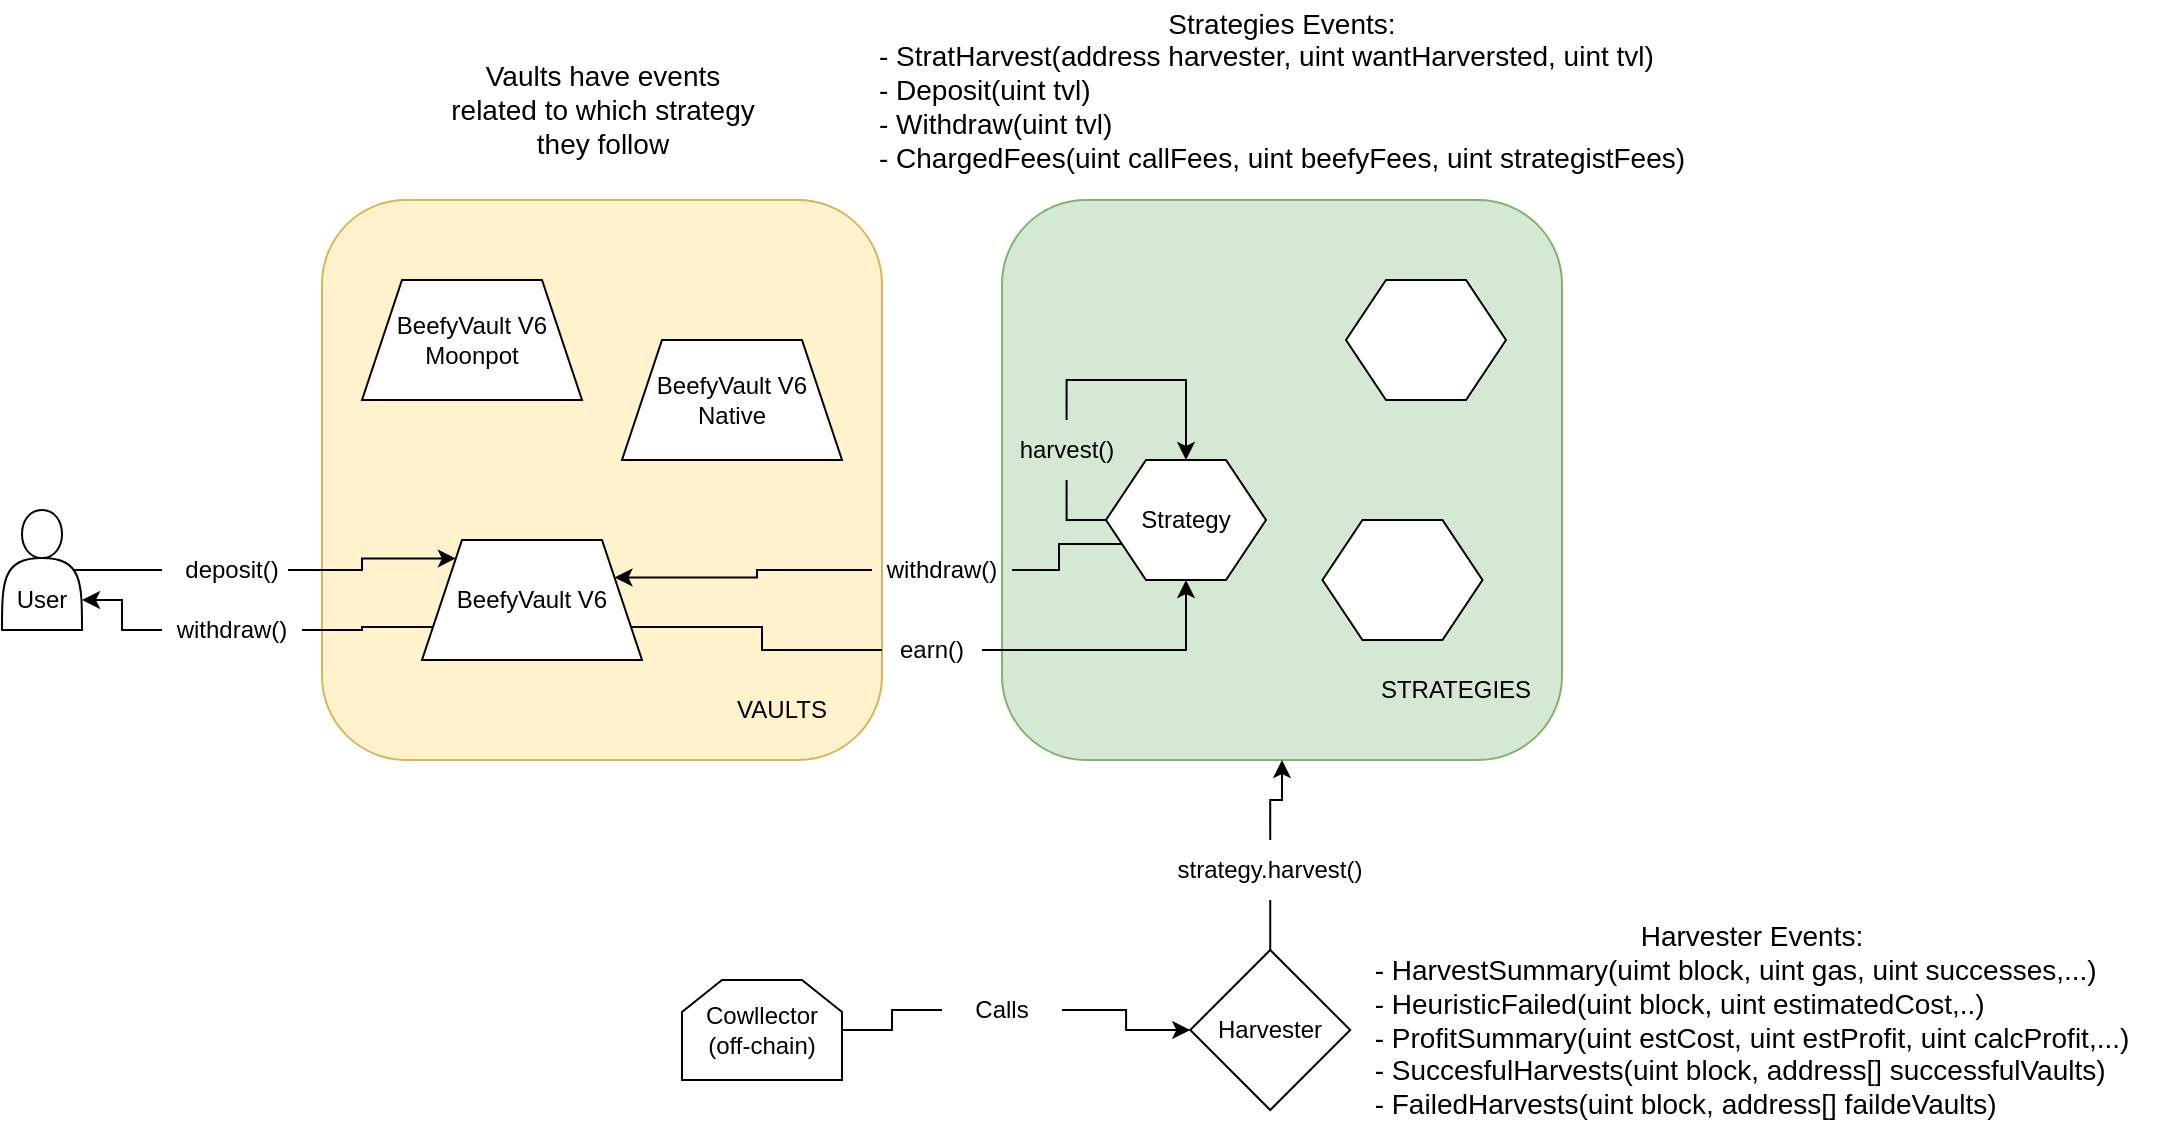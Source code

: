 <mxfile version="18.0.3" type="google"><diagram id="mSsL0gAUJLMZoxNlyO54" name="Page-1"><mxGraphModel grid="1" page="0" gridSize="10" guides="1" tooltips="1" connect="1" arrows="1" fold="1" pageScale="1" pageWidth="827" pageHeight="1169" math="0" shadow="0"><root><mxCell id="0"/><mxCell id="1" parent="0"/><mxCell id="cn4pLarFp_6xLdWM9NoJ-7" value="" style="rounded=1;whiteSpace=wrap;html=1;fillColor=#d5e8d4;strokeColor=#82b366;" vertex="1" parent="1"><mxGeometry x="520" y="140" width="280" height="280" as="geometry"/></mxCell><mxCell id="cn4pLarFp_6xLdWM9NoJ-3" value="" style="rounded=1;whiteSpace=wrap;html=1;fillColor=#fff2cc;strokeColor=#d6b656;" vertex="1" parent="1"><mxGeometry x="180" y="140" width="280" height="280" as="geometry"/></mxCell><mxCell id="Q8hITRZ8dPCLnL4gm8g5-5" style="edgeStyle=orthogonalEdgeStyle;rounded=0;orthogonalLoop=1;jettySize=auto;html=1;exitX=0.5;exitY=1;exitDx=0;exitDy=0;exitPerimeter=0;entryX=0.5;entryY=1;entryDx=0;entryDy=0;entryPerimeter=0;startArrow=none;" edge="1" parent="1"><mxGeometry relative="1" as="geometry"><mxPoint x="271.508" y="486.449" as="sourcePoint"/><mxPoint x="271.508" y="486.449" as="targetPoint"/></mxGeometry></mxCell><mxCell id="Q8hITRZ8dPCLnL4gm8g5-9" value="" style="edgeStyle=orthogonalEdgeStyle;rounded=0;orthogonalLoop=1;jettySize=auto;html=1;exitX=0.5;exitY=1;exitDx=0;exitDy=0;exitPerimeter=0;endArrow=none;startArrow=none;entryX=0.5;entryY=1;entryDx=0;entryDy=0;entryPerimeter=0;" edge="1" parent="1"><mxGeometry relative="1" as="geometry"><mxPoint x="355" y="515" as="sourcePoint"/><mxPoint x="355" y="515" as="targetPoint"/></mxGeometry></mxCell><mxCell id="Q8hITRZ8dPCLnL4gm8g5-12" value="" style="edgeStyle=orthogonalEdgeStyle;rounded=0;orthogonalLoop=1;jettySize=auto;html=1;exitX=0.5;exitY=1;exitDx=0;exitDy=0;exitPerimeter=0;endArrow=none;startArrow=none;entryX=0.5;entryY=1;entryDx=0;entryDy=0;entryPerimeter=0;" edge="1" parent="1"><mxGeometry relative="1" as="geometry"><mxPoint x="601.172" y="565.565" as="sourcePoint"/><mxPoint x="601.172" y="565.565" as="targetPoint"/><Array as="points"/></mxGeometry></mxCell><mxCell id="Q8hITRZ8dPCLnL4gm8g5-13" value="" style="edgeStyle=orthogonalEdgeStyle;rounded=0;orthogonalLoop=1;jettySize=auto;html=1;exitX=0.1;exitY=0.5;exitDx=0;exitDy=0;exitPerimeter=0;endArrow=none;" edge="1" parent="1"><mxGeometry relative="1" as="geometry"><mxPoint x="536" y="410" as="sourcePoint"/><mxPoint x="536" y="410" as="targetPoint"/></mxGeometry></mxCell><mxCell id="QQIUlDWyKOwn7s1mqueu-6" style="edgeStyle=orthogonalEdgeStyle;rounded=0;orthogonalLoop=1;jettySize=auto;html=1;exitX=0.9;exitY=0.5;exitDx=0;exitDy=0;exitPerimeter=0;entryX=0;entryY=0;entryDx=0;entryDy=0;startArrow=none;" edge="1" parent="1" source="QQIUlDWyKOwn7s1mqueu-7" target="cn4pLarFp_6xLdWM9NoJ-2"><mxGeometry relative="1" as="geometry"/></mxCell><mxCell id="cn4pLarFp_6xLdWM9NoJ-1" value="&lt;br&gt;&lt;br&gt;User" style="shape=actor;whiteSpace=wrap;html=1;" vertex="1" parent="1"><mxGeometry x="20" y="295" width="40" height="60" as="geometry"/></mxCell><mxCell id="QQIUlDWyKOwn7s1mqueu-3" style="edgeStyle=orthogonalEdgeStyle;rounded=0;orthogonalLoop=1;jettySize=auto;html=1;entryX=0.5;entryY=1;entryDx=0;entryDy=0;startArrow=none;exitX=1;exitY=0.5;exitDx=0;exitDy=0;" edge="1" parent="1" source="QQIUlDWyKOwn7s1mqueu-4" target="cn4pLarFp_6xLdWM9NoJ-9"><mxGeometry relative="1" as="geometry"><mxPoint x="522" y="365" as="sourcePoint"/></mxGeometry></mxCell><mxCell id="QQIUlDWyKOwn7s1mqueu-10" style="edgeStyle=orthogonalEdgeStyle;rounded=0;orthogonalLoop=1;jettySize=auto;html=1;exitX=0;exitY=0.5;exitDx=0;exitDy=0;entryX=1;entryY=0.75;entryDx=0;entryDy=0;startArrow=none;" edge="1" parent="1" source="QQIUlDWyKOwn7s1mqueu-11" target="cn4pLarFp_6xLdWM9NoJ-1"><mxGeometry relative="1" as="geometry"/></mxCell><mxCell id="cn4pLarFp_6xLdWM9NoJ-2" value="BeefyVault V6" style="shape=trapezoid;perimeter=trapezoidPerimeter;whiteSpace=wrap;html=1;fixedSize=1;" vertex="1" parent="1"><mxGeometry x="230" y="310" width="110" height="60" as="geometry"/></mxCell><mxCell id="cn4pLarFp_6xLdWM9NoJ-4" value="VAULTS" style="text;html=1;strokeColor=none;fillColor=none;align=center;verticalAlign=middle;whiteSpace=wrap;rounded=0;" vertex="1" parent="1"><mxGeometry x="380" y="380" width="60" height="30" as="geometry"/></mxCell><mxCell id="cn4pLarFp_6xLdWM9NoJ-8" value="STRATEGIES" style="text;html=1;strokeColor=none;fillColor=none;align=center;verticalAlign=middle;whiteSpace=wrap;rounded=0;" vertex="1" parent="1"><mxGeometry x="702" y="370" width="90" height="30" as="geometry"/></mxCell><mxCell id="cn4pLarFp_6xLdWM9NoJ-30" style="edgeStyle=orthogonalEdgeStyle;rounded=0;orthogonalLoop=1;jettySize=auto;html=1;exitX=0.5;exitY=0;exitDx=0;exitDy=0;startArrow=none;entryX=0.5;entryY=0;entryDx=0;entryDy=0;" edge="1" parent="1" source="cn4pLarFp_6xLdWM9NoJ-31" target="cn4pLarFp_6xLdWM9NoJ-9"><mxGeometry relative="1" as="geometry"/></mxCell><mxCell id="QQIUlDWyKOwn7s1mqueu-14" style="edgeStyle=orthogonalEdgeStyle;rounded=0;orthogonalLoop=1;jettySize=auto;html=1;exitX=0;exitY=0.5;exitDx=0;exitDy=0;entryX=1;entryY=0.25;entryDx=0;entryDy=0;startArrow=none;" edge="1" parent="1" source="QQIUlDWyKOwn7s1mqueu-15" target="cn4pLarFp_6xLdWM9NoJ-2"><mxGeometry relative="1" as="geometry"/></mxCell><mxCell id="cn4pLarFp_6xLdWM9NoJ-9" value="Strategy" style="shape=hexagon;perimeter=hexagonPerimeter2;whiteSpace=wrap;html=1;fixedSize=1;size=20;" vertex="1" parent="1"><mxGeometry x="572" y="270" width="80" height="60" as="geometry"/></mxCell><mxCell id="cn4pLarFp_6xLdWM9NoJ-11" value="&lt;span style=&quot;font-size: 14px;&quot;&gt;Vaults have events related to which strategy they follow&lt;/span&gt;" style="text;html=1;strokeColor=none;fillColor=none;align=center;verticalAlign=middle;whiteSpace=wrap;rounded=0;" vertex="1" parent="1"><mxGeometry x="242.5" y="50" width="155" height="90" as="geometry"/></mxCell><mxCell id="cn4pLarFp_6xLdWM9NoJ-27" style="edgeStyle=orthogonalEdgeStyle;rounded=0;orthogonalLoop=1;jettySize=auto;html=1;exitX=0.5;exitY=0;exitDx=0;exitDy=0;startArrow=none;entryX=0.5;entryY=1;entryDx=0;entryDy=0;" edge="1" parent="1" source="cn4pLarFp_6xLdWM9NoJ-28" target="cn4pLarFp_6xLdWM9NoJ-7"><mxGeometry relative="1" as="geometry"><mxPoint x="710" y="440" as="targetPoint"/></mxGeometry></mxCell><mxCell id="cn4pLarFp_6xLdWM9NoJ-12" value="Harvester" style="rhombus;whiteSpace=wrap;html=1;" vertex="1" parent="1"><mxGeometry x="614.12" y="515" width="80" height="80" as="geometry"/></mxCell><mxCell id="cn4pLarFp_6xLdWM9NoJ-24" style="edgeStyle=orthogonalEdgeStyle;rounded=0;orthogonalLoop=1;jettySize=auto;html=1;exitX=1;exitY=0.5;exitDx=0;exitDy=0;entryX=0;entryY=0.5;entryDx=0;entryDy=0;startArrow=none;" edge="1" parent="1" source="cn4pLarFp_6xLdWM9NoJ-25" target="cn4pLarFp_6xLdWM9NoJ-12"><mxGeometry relative="1" as="geometry"/></mxCell><mxCell id="cn4pLarFp_6xLdWM9NoJ-23" value="Cowllector (off-chain)" style="shape=loopLimit;whiteSpace=wrap;html=1;" vertex="1" parent="1"><mxGeometry x="360" y="530" width="80" height="50" as="geometry"/></mxCell><mxCell id="cn4pLarFp_6xLdWM9NoJ-25" value="Calls" style="text;html=1;strokeColor=none;fillColor=none;align=center;verticalAlign=middle;whiteSpace=wrap;rounded=0;" vertex="1" parent="1"><mxGeometry x="490.0" y="530" width="60" height="30" as="geometry"/></mxCell><mxCell id="cn4pLarFp_6xLdWM9NoJ-26" value="" style="edgeStyle=orthogonalEdgeStyle;rounded=0;orthogonalLoop=1;jettySize=auto;html=1;exitX=1;exitY=0.5;exitDx=0;exitDy=0;entryX=0;entryY=0.5;entryDx=0;entryDy=0;endArrow=none;" edge="1" parent="1" source="cn4pLarFp_6xLdWM9NoJ-23" target="cn4pLarFp_6xLdWM9NoJ-25"><mxGeometry relative="1" as="geometry"><mxPoint x="648.83" y="650" as="sourcePoint"/><mxPoint x="648.83" y="590" as="targetPoint"/></mxGeometry></mxCell><mxCell id="cn4pLarFp_6xLdWM9NoJ-28" value="strategy.harvest()" style="text;html=1;strokeColor=none;fillColor=none;align=center;verticalAlign=middle;whiteSpace=wrap;rounded=0;" vertex="1" parent="1"><mxGeometry x="588.24" y="460" width="131.76" height="30" as="geometry"/></mxCell><mxCell id="cn4pLarFp_6xLdWM9NoJ-29" value="" style="edgeStyle=orthogonalEdgeStyle;rounded=0;orthogonalLoop=1;jettySize=auto;html=1;exitX=0.5;exitY=0;exitDx=0;exitDy=0;entryX=0.5;entryY=1;entryDx=0;entryDy=0;endArrow=none;" edge="1" parent="1" source="cn4pLarFp_6xLdWM9NoJ-12" target="cn4pLarFp_6xLdWM9NoJ-28"><mxGeometry relative="1" as="geometry"><mxPoint x="648.83" y="510" as="sourcePoint"/><mxPoint x="650" y="420" as="targetPoint"/></mxGeometry></mxCell><mxCell id="cn4pLarFp_6xLdWM9NoJ-31" value="harvest()" style="text;html=1;strokeColor=none;fillColor=none;align=center;verticalAlign=middle;whiteSpace=wrap;rounded=0;" vertex="1" parent="1"><mxGeometry x="522" y="250" width="60.58" height="30" as="geometry"/></mxCell><mxCell id="cn4pLarFp_6xLdWM9NoJ-32" value="" style="edgeStyle=orthogonalEdgeStyle;rounded=0;orthogonalLoop=1;jettySize=auto;html=1;exitX=0;exitY=0.5;exitDx=0;exitDy=0;endArrow=none;entryX=0.5;entryY=1;entryDx=0;entryDy=0;" edge="1" parent="1" source="cn4pLarFp_6xLdWM9NoJ-9" target="cn4pLarFp_6xLdWM9NoJ-31"><mxGeometry relative="1" as="geometry"><mxPoint x="562" y="300" as="sourcePoint"/><mxPoint x="352" y="300" as="targetPoint"/></mxGeometry></mxCell><mxCell id="cn4pLarFp_6xLdWM9NoJ-34" value="&lt;font style=&quot;font-size: 14px;&quot;&gt;Harvester Events:&lt;br&gt;&lt;/font&gt;&lt;div style=&quot;text-align: left; font-size: 14px;&quot;&gt;&lt;span style=&quot;background-color: initial;&quot;&gt;&lt;font style=&quot;font-size: 14px;&quot;&gt;- HarvestSummary(uimt block, uint gas, uint successes,...)&lt;/font&gt;&lt;/span&gt;&lt;/div&gt;&lt;div style=&quot;text-align: left; font-size: 14px;&quot;&gt;&lt;span style=&quot;background-color: initial;&quot;&gt;&lt;font style=&quot;font-size: 14px;&quot;&gt;- HeuristicFailed(uint block, uint estimatedCost,..)&lt;/font&gt;&lt;/span&gt;&lt;/div&gt;&lt;div style=&quot;text-align: left; font-size: 14px;&quot;&gt;&lt;font style=&quot;font-size: 14px;&quot;&gt;&lt;span style=&quot;background-color: initial;&quot;&gt;- ProfitSummary(uint estCost, uint estProfit, uint calcProfit,...)&lt;/span&gt;&lt;br&gt;&lt;/font&gt;&lt;/div&gt;&lt;div style=&quot;text-align: left; font-size: 14px;&quot;&gt;&lt;span style=&quot;background-color: initial;&quot;&gt;&lt;font style=&quot;font-size: 14px;&quot;&gt;- SuccesfulHarvests(uint block, address[] successfulVaults)&lt;/font&gt;&lt;/span&gt;&lt;/div&gt;&lt;div style=&quot;text-align: left; font-size: 14px;&quot;&gt;&lt;font style=&quot;font-size: 14px;&quot;&gt;- FailedHarvests(uint block, address[] faildeVaults)&lt;/font&gt;&lt;/div&gt;" style="text;html=1;strokeColor=none;fillColor=none;align=center;verticalAlign=middle;whiteSpace=wrap;rounded=0;" vertex="1" parent="1"><mxGeometry x="680" y="505" width="430" height="90" as="geometry"/></mxCell><mxCell id="cn4pLarFp_6xLdWM9NoJ-35" value="&lt;font style=&quot;font-size: 14px;&quot;&gt;Strategies Events:&lt;br&gt;&lt;/font&gt;&lt;div style=&quot;text-align: left; font-size: 14px;&quot;&gt;&lt;span style=&quot;background-color: initial;&quot;&gt;&lt;font style=&quot;font-size: 14px;&quot;&gt;- StratHarvest(address harvester, uint wantHarversted, uint tvl)&lt;/font&gt;&lt;/span&gt;&lt;/div&gt;&lt;div style=&quot;text-align: left; font-size: 14px;&quot;&gt;&lt;span style=&quot;background-color: initial;&quot;&gt;&lt;font style=&quot;font-size: 14px;&quot;&gt;- Deposit(uint tvl)&lt;/font&gt;&lt;/span&gt;&lt;/div&gt;&lt;div style=&quot;text-align: left; font-size: 14px;&quot;&gt;&lt;span style=&quot;background-color: initial;&quot;&gt;&lt;font style=&quot;font-size: 14px;&quot;&gt;- Withdraw(uint tvl)&lt;/font&gt;&lt;/span&gt;&lt;/div&gt;&lt;div style=&quot;text-align: left; font-size: 14px;&quot;&gt;&lt;span style=&quot;background-color: initial;&quot;&gt;&lt;font style=&quot;font-size: 14px;&quot;&gt;- ChargedFees(uint callFees, uint beefyFees, uint strategistFees)&lt;/font&gt;&lt;/span&gt;&lt;/div&gt;" style="text;html=1;strokeColor=none;fillColor=none;align=center;verticalAlign=middle;whiteSpace=wrap;rounded=0;" vertex="1" parent="1"><mxGeometry x="445" y="40" width="430" height="90" as="geometry"/></mxCell><mxCell id="cn4pLarFp_6xLdWM9NoJ-38" value="" style="shape=hexagon;perimeter=hexagonPerimeter2;whiteSpace=wrap;html=1;fixedSize=1;size=20;" vertex="1" parent="1"><mxGeometry x="680.24" y="300" width="80" height="60" as="geometry"/></mxCell><mxCell id="cn4pLarFp_6xLdWM9NoJ-39" value="" style="shape=hexagon;perimeter=hexagonPerimeter2;whiteSpace=wrap;html=1;fixedSize=1;size=20;" vertex="1" parent="1"><mxGeometry x="692" y="180" width="80" height="60" as="geometry"/></mxCell><mxCell id="QQIUlDWyKOwn7s1mqueu-1" value="BeefyVault V6 Native" style="shape=trapezoid;perimeter=trapezoidPerimeter;whiteSpace=wrap;html=1;fixedSize=1;" vertex="1" parent="1"><mxGeometry x="330" y="210" width="110" height="60" as="geometry"/></mxCell><mxCell id="QQIUlDWyKOwn7s1mqueu-2" value="BeefyVault V6 Moonpot" style="shape=trapezoid;perimeter=trapezoidPerimeter;whiteSpace=wrap;html=1;fixedSize=1;" vertex="1" parent="1"><mxGeometry x="200" y="180" width="110" height="60" as="geometry"/></mxCell><mxCell id="QQIUlDWyKOwn7s1mqueu-4" value="earn()" style="text;html=1;strokeColor=none;fillColor=none;align=center;verticalAlign=middle;whiteSpace=wrap;rounded=0;" vertex="1" parent="1"><mxGeometry x="460" y="350" width="50" height="30" as="geometry"/></mxCell><mxCell id="QQIUlDWyKOwn7s1mqueu-5" value="" style="edgeStyle=orthogonalEdgeStyle;rounded=0;orthogonalLoop=1;jettySize=auto;html=1;exitX=1;exitY=0.75;exitDx=0;exitDy=0;entryX=0;entryY=0.5;entryDx=0;entryDy=0;endArrow=none;" edge="1" parent="1" source="cn4pLarFp_6xLdWM9NoJ-2" target="QQIUlDWyKOwn7s1mqueu-4"><mxGeometry relative="1" as="geometry"><mxPoint x="334.5" y="353.5" as="sourcePoint"/><mxPoint x="600" y="330" as="targetPoint"/></mxGeometry></mxCell><mxCell id="QQIUlDWyKOwn7s1mqueu-7" value="deposit()" style="text;html=1;strokeColor=none;fillColor=none;align=center;verticalAlign=middle;whiteSpace=wrap;rounded=0;" vertex="1" parent="1"><mxGeometry x="100" y="310" width="70" height="30" as="geometry"/></mxCell><mxCell id="QQIUlDWyKOwn7s1mqueu-9" value="" style="edgeStyle=orthogonalEdgeStyle;rounded=0;orthogonalLoop=1;jettySize=auto;html=1;exitX=0.9;exitY=0.5;exitDx=0;exitDy=0;exitPerimeter=0;entryX=0;entryY=0.5;entryDx=0;entryDy=0;endArrow=none;" edge="1" parent="1" source="cn4pLarFp_6xLdWM9NoJ-1" target="QQIUlDWyKOwn7s1mqueu-7"><mxGeometry relative="1" as="geometry"><mxPoint x="116" y="330" as="sourcePoint"/><mxPoint x="243.75" y="328.75" as="targetPoint"/></mxGeometry></mxCell><mxCell id="QQIUlDWyKOwn7s1mqueu-11" value="withdraw()" style="text;html=1;strokeColor=none;fillColor=none;align=center;verticalAlign=middle;whiteSpace=wrap;rounded=0;" vertex="1" parent="1"><mxGeometry x="100" y="340" width="70" height="30" as="geometry"/></mxCell><mxCell id="QQIUlDWyKOwn7s1mqueu-12" value="" style="edgeStyle=orthogonalEdgeStyle;rounded=0;orthogonalLoop=1;jettySize=auto;html=1;exitX=0;exitY=0.75;exitDx=0;exitDy=0;endArrow=none;entryX=1;entryY=0.5;entryDx=0;entryDy=0;" edge="1" parent="1" source="cn4pLarFp_6xLdWM9NoJ-2" target="QQIUlDWyKOwn7s1mqueu-11"><mxGeometry relative="1" as="geometry"><mxPoint x="235.5" y="353.5" as="sourcePoint"/><mxPoint x="170" y="345" as="targetPoint"/></mxGeometry></mxCell><mxCell id="QQIUlDWyKOwn7s1mqueu-15" value="withdraw()" style="text;html=1;strokeColor=none;fillColor=none;align=center;verticalAlign=middle;whiteSpace=wrap;rounded=0;" vertex="1" parent="1"><mxGeometry x="455" y="310" width="70" height="30" as="geometry"/></mxCell><mxCell id="QQIUlDWyKOwn7s1mqueu-16" value="" style="edgeStyle=orthogonalEdgeStyle;rounded=0;orthogonalLoop=1;jettySize=auto;html=1;exitX=0;exitY=0.75;exitDx=0;exitDy=0;endArrow=none;entryX=1;entryY=0.5;entryDx=0;entryDy=0;" edge="1" parent="1" source="cn4pLarFp_6xLdWM9NoJ-9" target="QQIUlDWyKOwn7s1mqueu-15"><mxGeometry relative="1" as="geometry"><mxPoint x="580" y="312" as="sourcePoint"/><mxPoint x="530" y="325" as="targetPoint"/></mxGeometry></mxCell></root></mxGraphModel></diagram></mxfile>